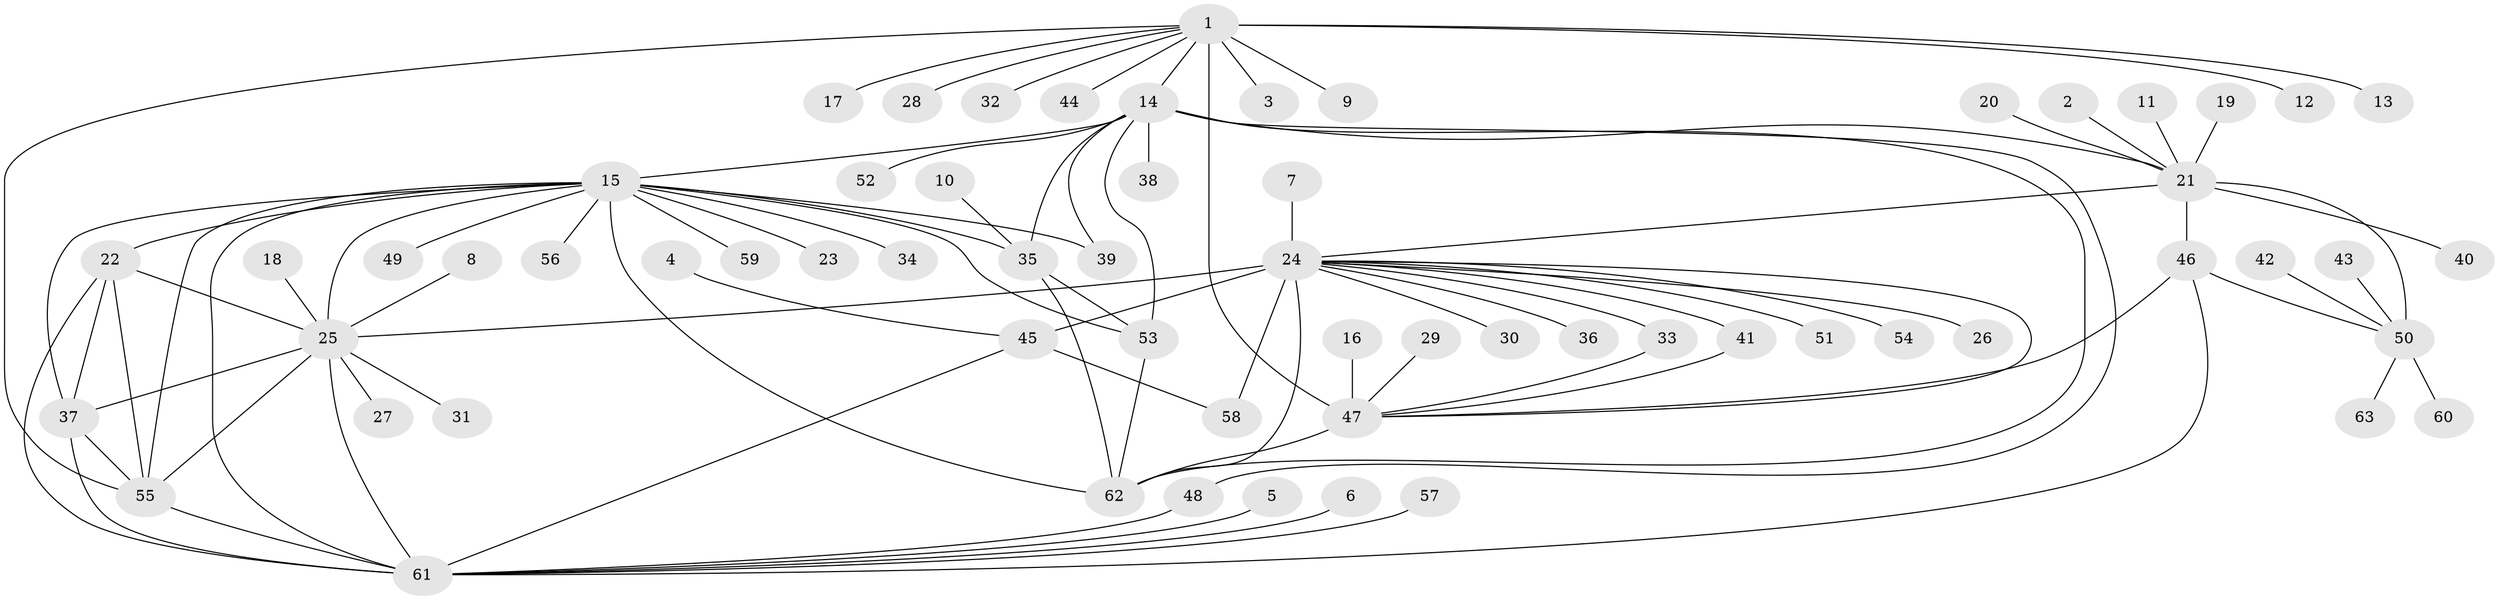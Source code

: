 // original degree distribution, {11: 0.023809523809523808, 8: 0.023809523809523808, 5: 0.023809523809523808, 7: 0.06349206349206349, 10: 0.023809523809523808, 9: 0.023809523809523808, 6: 0.015873015873015872, 12: 0.023809523809523808, 13: 0.015873015873015872, 2: 0.11904761904761904, 1: 0.6031746031746031, 3: 0.03968253968253968}
// Generated by graph-tools (version 1.1) at 2025/50/03/09/25 03:50:39]
// undirected, 63 vertices, 92 edges
graph export_dot {
graph [start="1"]
  node [color=gray90,style=filled];
  1;
  2;
  3;
  4;
  5;
  6;
  7;
  8;
  9;
  10;
  11;
  12;
  13;
  14;
  15;
  16;
  17;
  18;
  19;
  20;
  21;
  22;
  23;
  24;
  25;
  26;
  27;
  28;
  29;
  30;
  31;
  32;
  33;
  34;
  35;
  36;
  37;
  38;
  39;
  40;
  41;
  42;
  43;
  44;
  45;
  46;
  47;
  48;
  49;
  50;
  51;
  52;
  53;
  54;
  55;
  56;
  57;
  58;
  59;
  60;
  61;
  62;
  63;
  1 -- 3 [weight=1.0];
  1 -- 9 [weight=1.0];
  1 -- 12 [weight=1.0];
  1 -- 13 [weight=1.0];
  1 -- 14 [weight=1.0];
  1 -- 17 [weight=1.0];
  1 -- 28 [weight=1.0];
  1 -- 32 [weight=1.0];
  1 -- 44 [weight=1.0];
  1 -- 47 [weight=8.0];
  1 -- 55 [weight=1.0];
  2 -- 21 [weight=1.0];
  4 -- 45 [weight=1.0];
  5 -- 61 [weight=1.0];
  6 -- 61 [weight=1.0];
  7 -- 24 [weight=1.0];
  8 -- 25 [weight=1.0];
  10 -- 35 [weight=1.0];
  11 -- 21 [weight=1.0];
  14 -- 15 [weight=2.0];
  14 -- 21 [weight=1.0];
  14 -- 35 [weight=2.0];
  14 -- 38 [weight=1.0];
  14 -- 39 [weight=1.0];
  14 -- 48 [weight=1.0];
  14 -- 52 [weight=1.0];
  14 -- 53 [weight=2.0];
  14 -- 62 [weight=2.0];
  15 -- 22 [weight=1.0];
  15 -- 23 [weight=1.0];
  15 -- 25 [weight=1.0];
  15 -- 34 [weight=1.0];
  15 -- 35 [weight=1.0];
  15 -- 37 [weight=1.0];
  15 -- 39 [weight=1.0];
  15 -- 49 [weight=1.0];
  15 -- 53 [weight=1.0];
  15 -- 55 [weight=1.0];
  15 -- 56 [weight=1.0];
  15 -- 59 [weight=1.0];
  15 -- 61 [weight=2.0];
  15 -- 62 [weight=1.0];
  16 -- 47 [weight=1.0];
  18 -- 25 [weight=1.0];
  19 -- 21 [weight=1.0];
  20 -- 21 [weight=1.0];
  21 -- 24 [weight=1.0];
  21 -- 40 [weight=1.0];
  21 -- 46 [weight=4.0];
  21 -- 50 [weight=4.0];
  22 -- 25 [weight=1.0];
  22 -- 37 [weight=1.0];
  22 -- 55 [weight=1.0];
  22 -- 61 [weight=1.0];
  24 -- 25 [weight=1.0];
  24 -- 26 [weight=1.0];
  24 -- 30 [weight=1.0];
  24 -- 33 [weight=1.0];
  24 -- 36 [weight=1.0];
  24 -- 41 [weight=1.0];
  24 -- 45 [weight=4.0];
  24 -- 47 [weight=1.0];
  24 -- 51 [weight=1.0];
  24 -- 54 [weight=1.0];
  24 -- 58 [weight=4.0];
  24 -- 62 [weight=1.0];
  25 -- 27 [weight=1.0];
  25 -- 31 [weight=1.0];
  25 -- 37 [weight=1.0];
  25 -- 55 [weight=1.0];
  25 -- 61 [weight=1.0];
  29 -- 47 [weight=1.0];
  33 -- 47 [weight=1.0];
  35 -- 53 [weight=1.0];
  35 -- 62 [weight=1.0];
  37 -- 55 [weight=1.0];
  37 -- 61 [weight=1.0];
  41 -- 47 [weight=1.0];
  42 -- 50 [weight=1.0];
  43 -- 50 [weight=1.0];
  45 -- 58 [weight=1.0];
  45 -- 61 [weight=1.0];
  46 -- 47 [weight=1.0];
  46 -- 50 [weight=1.0];
  46 -- 61 [weight=1.0];
  47 -- 62 [weight=1.0];
  48 -- 61 [weight=1.0];
  50 -- 60 [weight=1.0];
  50 -- 63 [weight=1.0];
  53 -- 62 [weight=1.0];
  55 -- 61 [weight=1.0];
  57 -- 61 [weight=1.0];
}
